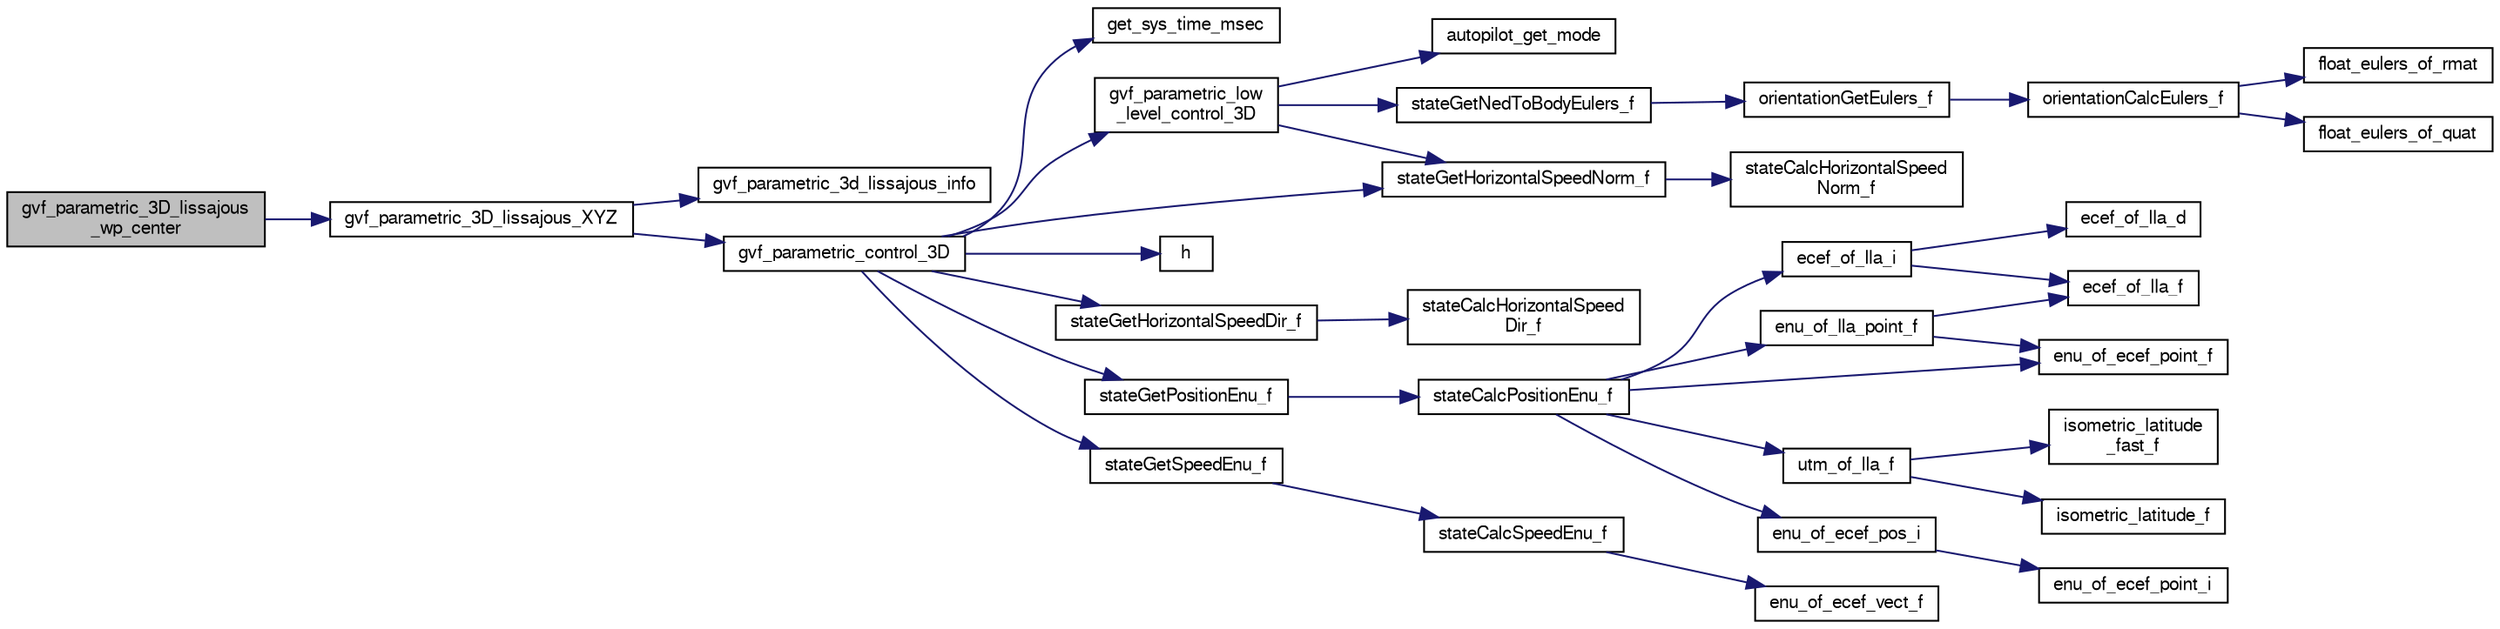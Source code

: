 digraph "gvf_parametric_3D_lissajous_wp_center"
{
  edge [fontname="FreeSans",fontsize="10",labelfontname="FreeSans",labelfontsize="10"];
  node [fontname="FreeSans",fontsize="10",shape=record];
  rankdir="LR";
  Node1 [label="gvf_parametric_3D_lissajous\l_wp_center",height=0.2,width=0.4,color="black", fillcolor="grey75", style="filled", fontcolor="black"];
  Node1 -> Node2 [color="midnightblue",fontsize="10",style="solid",fontname="FreeSans"];
  Node2 [label="gvf_parametric_3D_lissajous_XYZ",height=0.2,width=0.4,color="black", fillcolor="white", style="filled",URL="$gvf__parametric_8cpp.html#a116a0fdc8d9f6599702763737ad0dd1e"];
  Node2 -> Node3 [color="midnightblue",fontsize="10",style="solid",fontname="FreeSans"];
  Node3 [label="gvf_parametric_3d_lissajous_info",height=0.2,width=0.4,color="black", fillcolor="white", style="filled",URL="$gvf__parametric__3d__lissajous_8c.html#a62b5c79815f8ad233338280483629259"];
  Node2 -> Node4 [color="midnightblue",fontsize="10",style="solid",fontname="FreeSans"];
  Node4 [label="gvf_parametric_control_3D",height=0.2,width=0.4,color="black", fillcolor="white", style="filled",URL="$gvf__parametric_8cpp.html#a49d1223a5f9fb26e697e3757d188bdd8"];
  Node4 -> Node5 [color="midnightblue",fontsize="10",style="solid",fontname="FreeSans"];
  Node5 [label="get_sys_time_msec",height=0.2,width=0.4,color="black", fillcolor="white", style="filled",URL="$chibios_2mcu__periph_2sys__time__arch_8c.html#ad3cb294b0d1d74dfb511534b36a17960",tooltip="Get the time in milliseconds since startup. "];
  Node4 -> Node6 [color="midnightblue",fontsize="10",style="solid",fontname="FreeSans"];
  Node6 [label="gvf_parametric_low\l_level_control_3D",height=0.2,width=0.4,color="black", fillcolor="white", style="filled",URL="$gvf__parametric__low__level__control_8c.html#af7963fae247a2ac801862cbecccf5c22"];
  Node6 -> Node7 [color="midnightblue",fontsize="10",style="solid",fontname="FreeSans"];
  Node7 [label="autopilot_get_mode",height=0.2,width=0.4,color="black", fillcolor="white", style="filled",URL="$autopilot_8c.html#a23af2ac2d4bcb9b71c869a409de61cc4",tooltip="get autopilot mode "];
  Node6 -> Node8 [color="midnightblue",fontsize="10",style="solid",fontname="FreeSans"];
  Node8 [label="stateGetNedToBodyEulers_f",height=0.2,width=0.4,color="black", fillcolor="white", style="filled",URL="$group__state__attitude.html#ga9a5e6bac6e7d78e1b33430e73344615b",tooltip="Get vehicle body attitude euler angles (float). "];
  Node8 -> Node9 [color="midnightblue",fontsize="10",style="solid",fontname="FreeSans"];
  Node9 [label="orientationGetEulers_f",height=0.2,width=0.4,color="black", fillcolor="white", style="filled",URL="$group__math__orientation__representation.html#gaaae3838d0b45682d48257d5dbfff3030",tooltip="Get vehicle body attitude euler angles (float). "];
  Node9 -> Node10 [color="midnightblue",fontsize="10",style="solid",fontname="FreeSans"];
  Node10 [label="orientationCalcEulers_f",height=0.2,width=0.4,color="black", fillcolor="white", style="filled",URL="$group__math__orientation__representation.html#ga8b8bf1c74adb971f399f0dd4f84d9388"];
  Node10 -> Node11 [color="midnightblue",fontsize="10",style="solid",fontname="FreeSans"];
  Node11 [label="float_eulers_of_rmat",height=0.2,width=0.4,color="black", fillcolor="white", style="filled",URL="$group__math__algebra__float.html#gac568e7074d2732d1237f80898c1dfb76"];
  Node10 -> Node12 [color="midnightblue",fontsize="10",style="solid",fontname="FreeSans"];
  Node12 [label="float_eulers_of_quat",height=0.2,width=0.4,color="black", fillcolor="white", style="filled",URL="$group__math__algebra__float.html#gacd48accfe6eaac320b0d651d894e1db8",tooltip="euler rotation &#39;ZYX&#39; "];
  Node6 -> Node13 [color="midnightblue",fontsize="10",style="solid",fontname="FreeSans"];
  Node13 [label="stateGetHorizontalSpeedNorm_f",height=0.2,width=0.4,color="black", fillcolor="white", style="filled",URL="$group__state__velocity.html#ga1396b84069296dc0353f25281a472c08",tooltip="Get norm of horizontal ground speed (float). "];
  Node13 -> Node14 [color="midnightblue",fontsize="10",style="solid",fontname="FreeSans"];
  Node14 [label="stateCalcHorizontalSpeed\lNorm_f",height=0.2,width=0.4,color="black", fillcolor="white", style="filled",URL="$group__state__velocity.html#ga990849172b82f2e3bc1ab9da2395c9c4"];
  Node4 -> Node15 [color="midnightblue",fontsize="10",style="solid",fontname="FreeSans"];
  Node15 [label="h",height=0.2,width=0.4,color="black", fillcolor="white", style="filled",URL="$UKF__Wind__Estimator_8c.html#a1b540e52aff26922bc43ff126fa35270"];
  Node4 -> Node16 [color="midnightblue",fontsize="10",style="solid",fontname="FreeSans"];
  Node16 [label="stateGetHorizontalSpeedDir_f",height=0.2,width=0.4,color="black", fillcolor="white", style="filled",URL="$group__state__velocity.html#ga6f8b83126a235daea584aa9ce97f7fac",tooltip="Get dir of horizontal ground speed (float). "];
  Node16 -> Node17 [color="midnightblue",fontsize="10",style="solid",fontname="FreeSans"];
  Node17 [label="stateCalcHorizontalSpeed\lDir_f",height=0.2,width=0.4,color="black", fillcolor="white", style="filled",URL="$group__state__velocity.html#gad9b7b6ea39d5a4ee3e824f97204c4bb5"];
  Node4 -> Node13 [color="midnightblue",fontsize="10",style="solid",fontname="FreeSans"];
  Node4 -> Node18 [color="midnightblue",fontsize="10",style="solid",fontname="FreeSans"];
  Node18 [label="stateGetPositionEnu_f",height=0.2,width=0.4,color="black", fillcolor="white", style="filled",URL="$group__state__position.html#ga545d479db45e1a9711e59736b6d1309b",tooltip="Get position in local ENU coordinates (float). "];
  Node18 -> Node19 [color="midnightblue",fontsize="10",style="solid",fontname="FreeSans"];
  Node19 [label="stateCalcPositionEnu_f",height=0.2,width=0.4,color="black", fillcolor="white", style="filled",URL="$group__state__position.html#ga718066acd9581365ca5c2aacb29130fd"];
  Node19 -> Node20 [color="midnightblue",fontsize="10",style="solid",fontname="FreeSans"];
  Node20 [label="enu_of_ecef_point_f",height=0.2,width=0.4,color="black", fillcolor="white", style="filled",URL="$pprz__geodetic__float_8c.html#a2a82ebdce90a3e41d54f72c5e787fcd0"];
  Node19 -> Node21 [color="midnightblue",fontsize="10",style="solid",fontname="FreeSans"];
  Node21 [label="enu_of_ecef_pos_i",height=0.2,width=0.4,color="black", fillcolor="white", style="filled",URL="$group__math__geodetic__int.html#ga710a45725431766f0a003ba93cb58a11",tooltip="Convert a ECEF position to local ENU. "];
  Node21 -> Node22 [color="midnightblue",fontsize="10",style="solid",fontname="FreeSans"];
  Node22 [label="enu_of_ecef_point_i",height=0.2,width=0.4,color="black", fillcolor="white", style="filled",URL="$group__math__geodetic__int.html#ga85bcbfc73a43b120465422ec55647573",tooltip="Convert a point from ECEF to local ENU. "];
  Node19 -> Node23 [color="midnightblue",fontsize="10",style="solid",fontname="FreeSans"];
  Node23 [label="enu_of_lla_point_f",height=0.2,width=0.4,color="black", fillcolor="white", style="filled",URL="$pprz__geodetic__float_8c.html#ab8d5cb7292ea74802e7a94e265c0703a"];
  Node23 -> Node24 [color="midnightblue",fontsize="10",style="solid",fontname="FreeSans"];
  Node24 [label="ecef_of_lla_f",height=0.2,width=0.4,color="black", fillcolor="white", style="filled",URL="$pprz__geodetic__float_8c.html#a65bc5ba8b61d014ca659035759cc001c"];
  Node23 -> Node20 [color="midnightblue",fontsize="10",style="solid",fontname="FreeSans"];
  Node19 -> Node25 [color="midnightblue",fontsize="10",style="solid",fontname="FreeSans"];
  Node25 [label="ecef_of_lla_i",height=0.2,width=0.4,color="black", fillcolor="white", style="filled",URL="$group__math__geodetic__int.html#ga386f7bf340618bf1454ca2a3b5086100",tooltip="Convert a LLA to ECEF. "];
  Node25 -> Node24 [color="midnightblue",fontsize="10",style="solid",fontname="FreeSans"];
  Node25 -> Node26 [color="midnightblue",fontsize="10",style="solid",fontname="FreeSans"];
  Node26 [label="ecef_of_lla_d",height=0.2,width=0.4,color="black", fillcolor="white", style="filled",URL="$group__math__geodetic__double.html#gae6608c48696daebf3382f08e655028d9"];
  Node19 -> Node27 [color="midnightblue",fontsize="10",style="solid",fontname="FreeSans"];
  Node27 [label="utm_of_lla_f",height=0.2,width=0.4,color="black", fillcolor="white", style="filled",URL="$pprz__geodetic__float_8c.html#af99d4775df518f30b741b49c26eceedd"];
  Node27 -> Node28 [color="midnightblue",fontsize="10",style="solid",fontname="FreeSans"];
  Node28 [label="isometric_latitude_f",height=0.2,width=0.4,color="black", fillcolor="white", style="filled",URL="$pprz__geodetic__float_8c.html#a25c5bd31de0ea0d0caf14a0d217ad3ea"];
  Node27 -> Node29 [color="midnightblue",fontsize="10",style="solid",fontname="FreeSans"];
  Node29 [label="isometric_latitude\l_fast_f",height=0.2,width=0.4,color="black", fillcolor="white", style="filled",URL="$pprz__geodetic__float_8c.html#a21ea1b369f7d4abd984fb89c488dde24"];
  Node4 -> Node30 [color="midnightblue",fontsize="10",style="solid",fontname="FreeSans"];
  Node30 [label="stateGetSpeedEnu_f",height=0.2,width=0.4,color="black", fillcolor="white", style="filled",URL="$group__state__velocity.html#ga8e7f86fe83bd1b767f9c5016ed245822",tooltip="Get ground speed in local ENU coordinates (float). "];
  Node30 -> Node31 [color="midnightblue",fontsize="10",style="solid",fontname="FreeSans"];
  Node31 [label="stateCalcSpeedEnu_f",height=0.2,width=0.4,color="black", fillcolor="white", style="filled",URL="$group__state__velocity.html#ga2f7eff6a1ac5d75adf7f70803be06483"];
  Node31 -> Node32 [color="midnightblue",fontsize="10",style="solid",fontname="FreeSans"];
  Node32 [label="enu_of_ecef_vect_f",height=0.2,width=0.4,color="black", fillcolor="white", style="filled",URL="$pprz__geodetic__float_8c.html#ac44c5ea35811dcd7f50fb3741d0c12ad"];
}
